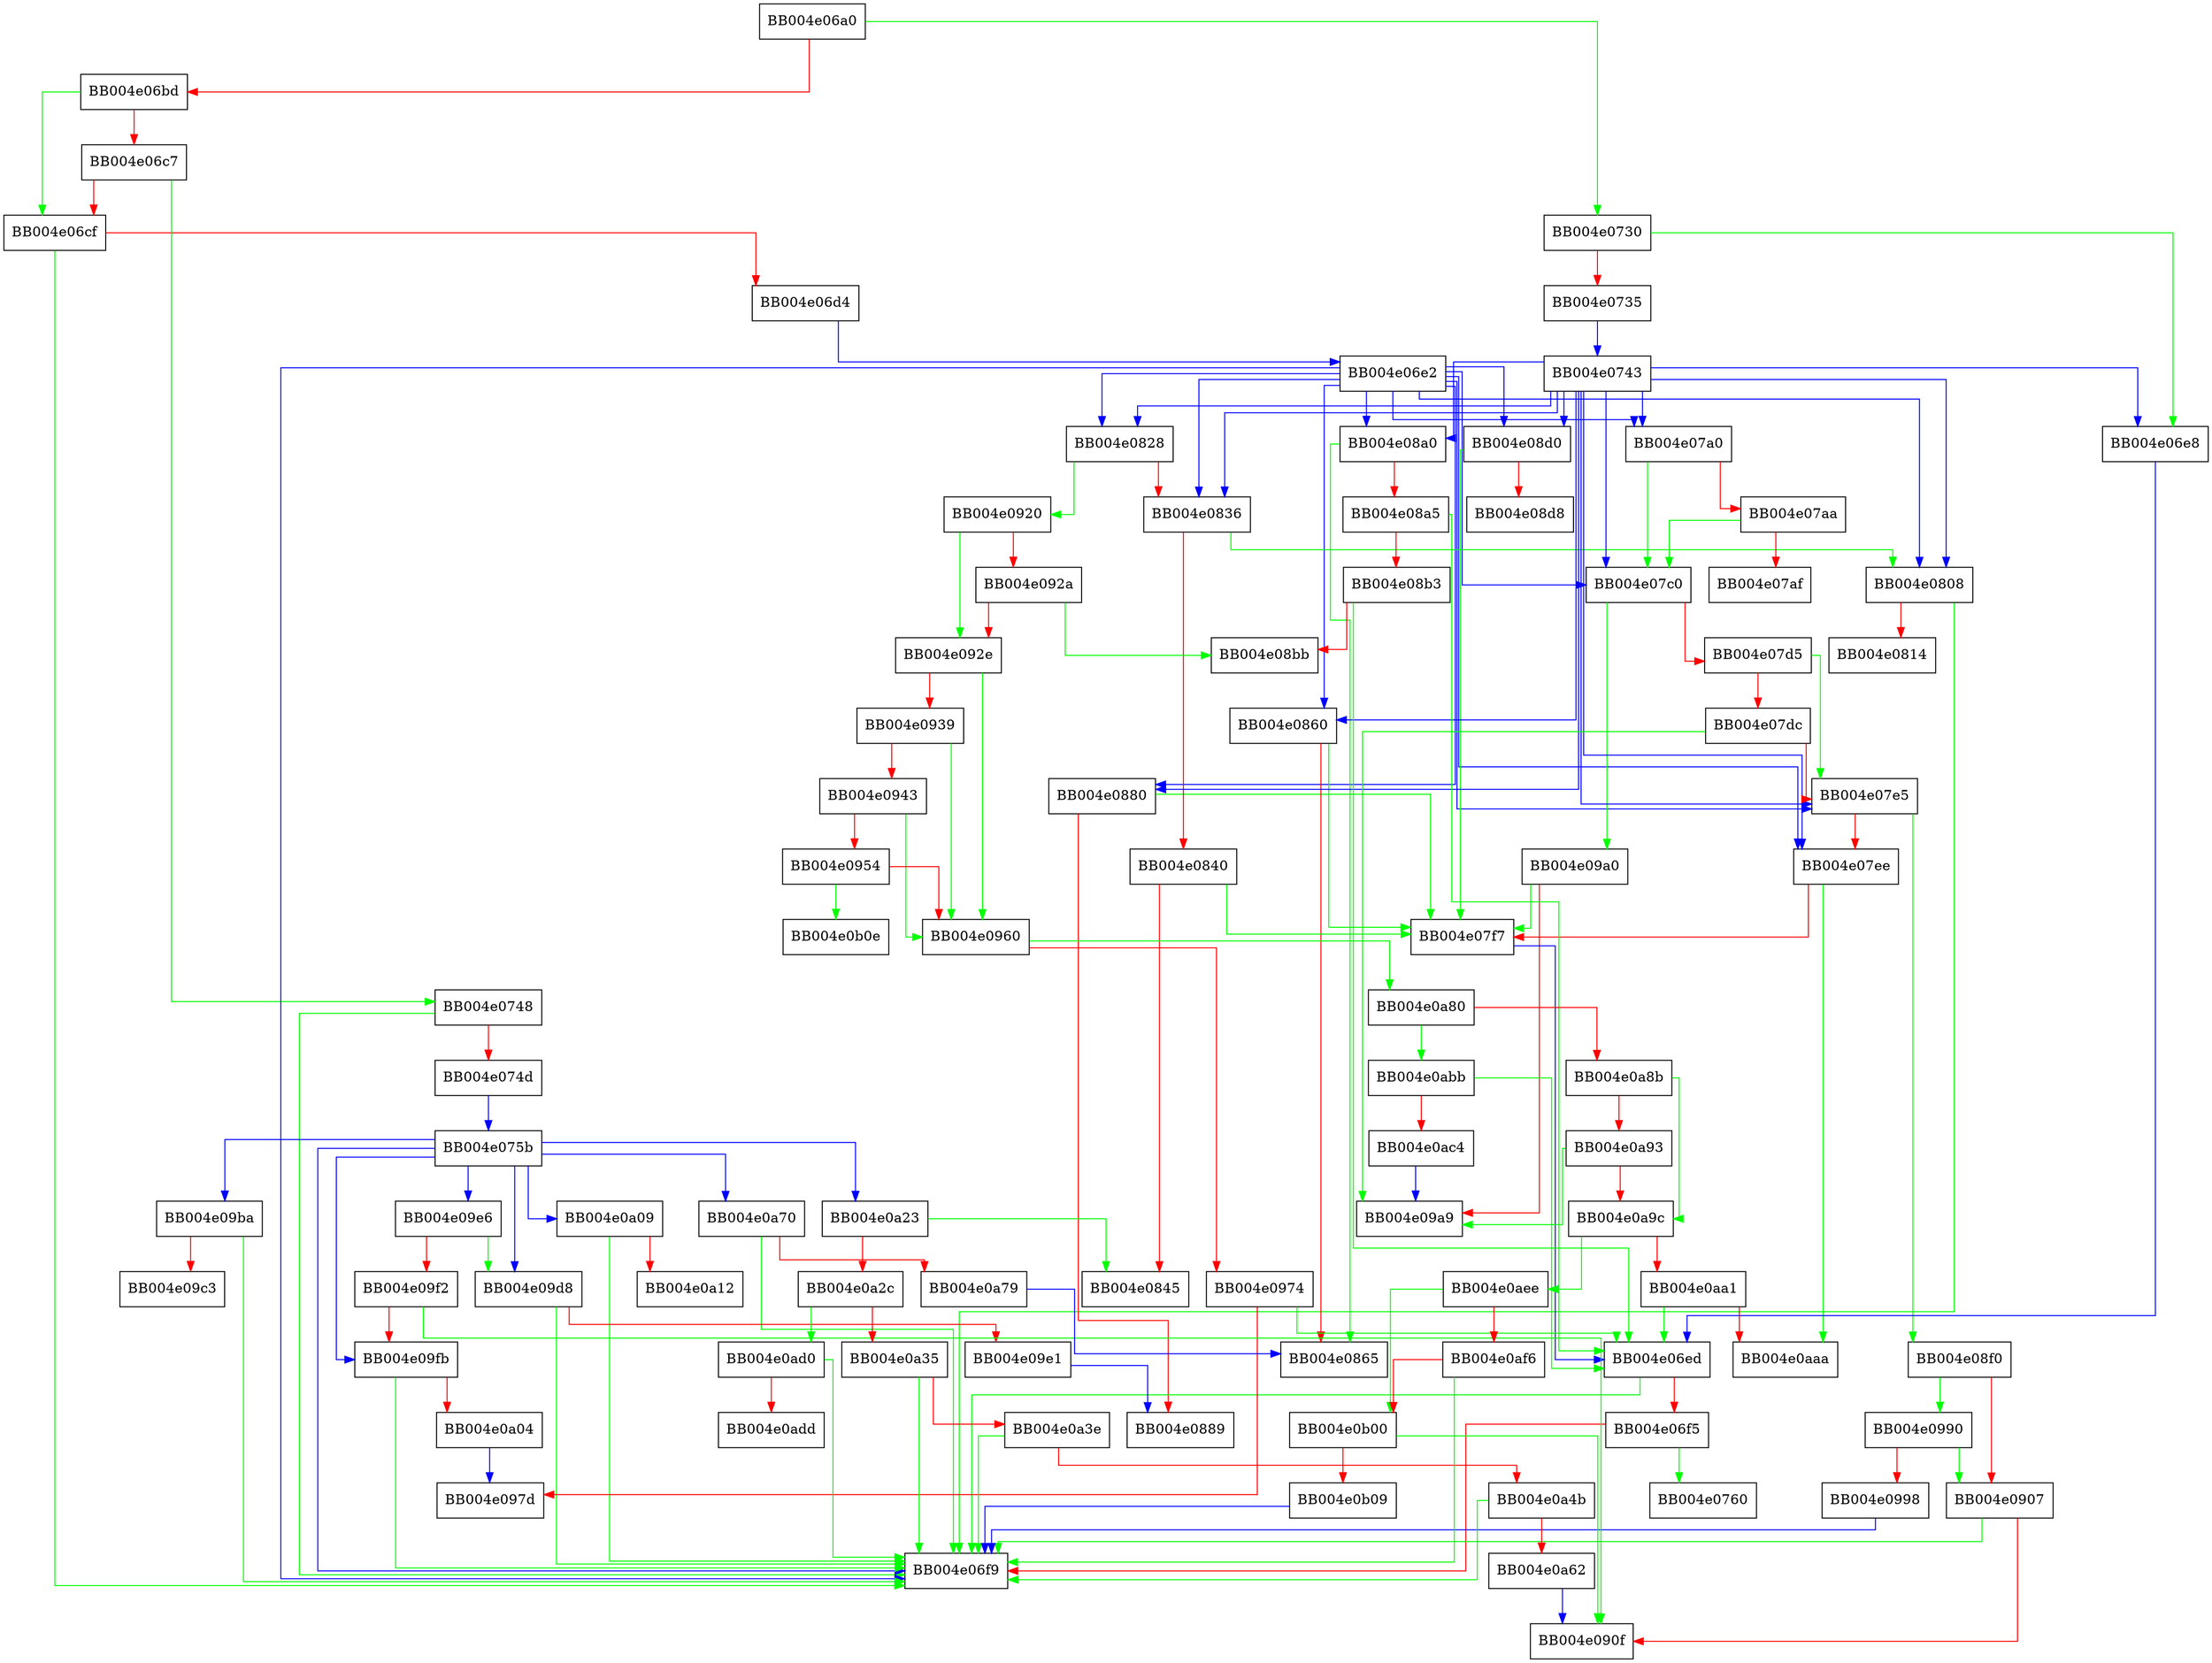 digraph ossl_statem_client_read_transition {
  node [shape="box"];
  graph [splines=ortho];
  BB004e06a0 -> BB004e0730 [color="green"];
  BB004e06a0 -> BB004e06bd [color="red"];
  BB004e06bd -> BB004e06cf [color="green"];
  BB004e06bd -> BB004e06c7 [color="red"];
  BB004e06c7 -> BB004e0748 [color="green"];
  BB004e06c7 -> BB004e06cf [color="red"];
  BB004e06cf -> BB004e06f9 [color="green"];
  BB004e06cf -> BB004e06d4 [color="red"];
  BB004e06d4 -> BB004e06e2 [color="blue"];
  BB004e06e2 -> BB004e06f9 [color="blue"];
  BB004e06e2 -> BB004e08d0 [color="blue"];
  BB004e06e2 -> BB004e0828 [color="blue"];
  BB004e06e2 -> BB004e07a0 [color="blue"];
  BB004e06e2 -> BB004e07c0 [color="blue"];
  BB004e06e2 -> BB004e07e5 [color="blue"];
  BB004e06e2 -> BB004e07ee [color="blue"];
  BB004e06e2 -> BB004e0808 [color="blue"];
  BB004e06e2 -> BB004e0880 [color="blue"];
  BB004e06e2 -> BB004e08a0 [color="blue"];
  BB004e06e2 -> BB004e0836 [color="blue"];
  BB004e06e2 -> BB004e0860 [color="blue"];
  BB004e06e8 -> BB004e06ed [color="blue"];
  BB004e06ed -> BB004e06f9 [color="green"];
  BB004e06ed -> BB004e06f5 [color="red"];
  BB004e06f5 -> BB004e0760 [color="green"];
  BB004e06f5 -> BB004e06f9 [color="red"];
  BB004e0730 -> BB004e06e8 [color="green"];
  BB004e0730 -> BB004e0735 [color="red"];
  BB004e0735 -> BB004e0743 [color="blue"];
  BB004e0743 -> BB004e06e8 [color="blue"];
  BB004e0743 -> BB004e08d0 [color="blue"];
  BB004e0743 -> BB004e0828 [color="blue"];
  BB004e0743 -> BB004e07a0 [color="blue"];
  BB004e0743 -> BB004e07c0 [color="blue"];
  BB004e0743 -> BB004e07e5 [color="blue"];
  BB004e0743 -> BB004e07ee [color="blue"];
  BB004e0743 -> BB004e0808 [color="blue"];
  BB004e0743 -> BB004e0880 [color="blue"];
  BB004e0743 -> BB004e08a0 [color="blue"];
  BB004e0743 -> BB004e0836 [color="blue"];
  BB004e0743 -> BB004e0860 [color="blue"];
  BB004e0748 -> BB004e06f9 [color="green"];
  BB004e0748 -> BB004e074d [color="red"];
  BB004e074d -> BB004e075b [color="blue"];
  BB004e075b -> BB004e06f9 [color="blue"];
  BB004e075b -> BB004e0a23 [color="blue"];
  BB004e075b -> BB004e0a09 [color="blue"];
  BB004e075b -> BB004e09ba [color="blue"];
  BB004e075b -> BB004e09fb [color="blue"];
  BB004e075b -> BB004e0a70 [color="blue"];
  BB004e075b -> BB004e09e6 [color="blue"];
  BB004e075b -> BB004e09d8 [color="blue"];
  BB004e07a0 -> BB004e07c0 [color="green"];
  BB004e07a0 -> BB004e07aa [color="red"];
  BB004e07aa -> BB004e07c0 [color="green"];
  BB004e07aa -> BB004e07af [color="red"];
  BB004e07c0 -> BB004e09a0 [color="green"];
  BB004e07c0 -> BB004e07d5 [color="red"];
  BB004e07d5 -> BB004e07e5 [color="green"];
  BB004e07d5 -> BB004e07dc [color="red"];
  BB004e07dc -> BB004e09a9 [color="green"];
  BB004e07dc -> BB004e07e5 [color="red"];
  BB004e07e5 -> BB004e08f0 [color="green"];
  BB004e07e5 -> BB004e07ee [color="red"];
  BB004e07ee -> BB004e0aaa [color="green"];
  BB004e07ee -> BB004e07f7 [color="red"];
  BB004e07f7 -> BB004e06ed [color="blue"];
  BB004e0808 -> BB004e06f9 [color="green"];
  BB004e0808 -> BB004e0814 [color="red"];
  BB004e0828 -> BB004e0920 [color="green"];
  BB004e0828 -> BB004e0836 [color="red"];
  BB004e0836 -> BB004e0808 [color="green"];
  BB004e0836 -> BB004e0840 [color="red"];
  BB004e0840 -> BB004e07f7 [color="green"];
  BB004e0840 -> BB004e0845 [color="red"];
  BB004e0860 -> BB004e07f7 [color="green"];
  BB004e0860 -> BB004e0865 [color="red"];
  BB004e0880 -> BB004e07f7 [color="green"];
  BB004e0880 -> BB004e0889 [color="red"];
  BB004e08a0 -> BB004e0865 [color="green"];
  BB004e08a0 -> BB004e08a5 [color="red"];
  BB004e08a5 -> BB004e06ed [color="green"];
  BB004e08a5 -> BB004e08b3 [color="red"];
  BB004e08b3 -> BB004e06ed [color="green"];
  BB004e08b3 -> BB004e08bb [color="red"];
  BB004e08d0 -> BB004e07f7 [color="green"];
  BB004e08d0 -> BB004e08d8 [color="red"];
  BB004e08f0 -> BB004e0990 [color="green"];
  BB004e08f0 -> BB004e0907 [color="red"];
  BB004e0907 -> BB004e06f9 [color="green"];
  BB004e0907 -> BB004e090f [color="red"];
  BB004e0920 -> BB004e092e [color="green"];
  BB004e0920 -> BB004e092a [color="red"];
  BB004e092a -> BB004e08bb [color="green"];
  BB004e092a -> BB004e092e [color="red"];
  BB004e092e -> BB004e0960 [color="green"];
  BB004e092e -> BB004e0939 [color="red"];
  BB004e0939 -> BB004e0960 [color="green"];
  BB004e0939 -> BB004e0943 [color="red"];
  BB004e0943 -> BB004e0960 [color="green"];
  BB004e0943 -> BB004e0954 [color="red"];
  BB004e0954 -> BB004e0b0e [color="green"];
  BB004e0954 -> BB004e0960 [color="red"];
  BB004e0960 -> BB004e0a80 [color="green"];
  BB004e0960 -> BB004e0974 [color="red"];
  BB004e0974 -> BB004e06ed [color="green"];
  BB004e0974 -> BB004e097d [color="red"];
  BB004e0990 -> BB004e0907 [color="green"];
  BB004e0990 -> BB004e0998 [color="red"];
  BB004e0998 -> BB004e06f9 [color="blue"];
  BB004e09a0 -> BB004e07f7 [color="green"];
  BB004e09a0 -> BB004e09a9 [color="red"];
  BB004e09ba -> BB004e06f9 [color="green"];
  BB004e09ba -> BB004e09c3 [color="red"];
  BB004e09d8 -> BB004e06f9 [color="green"];
  BB004e09d8 -> BB004e09e1 [color="red"];
  BB004e09e1 -> BB004e0889 [color="blue"];
  BB004e09e6 -> BB004e09d8 [color="green"];
  BB004e09e6 -> BB004e09f2 [color="red"];
  BB004e09f2 -> BB004e090f [color="green"];
  BB004e09f2 -> BB004e09fb [color="red"];
  BB004e09fb -> BB004e06f9 [color="green"];
  BB004e09fb -> BB004e0a04 [color="red"];
  BB004e0a04 -> BB004e097d [color="blue"];
  BB004e0a09 -> BB004e06f9 [color="green"];
  BB004e0a09 -> BB004e0a12 [color="red"];
  BB004e0a23 -> BB004e0845 [color="green"];
  BB004e0a23 -> BB004e0a2c [color="red"];
  BB004e0a2c -> BB004e0ad0 [color="green"];
  BB004e0a2c -> BB004e0a35 [color="red"];
  BB004e0a35 -> BB004e06f9 [color="green"];
  BB004e0a35 -> BB004e0a3e [color="red"];
  BB004e0a3e -> BB004e06f9 [color="green"];
  BB004e0a3e -> BB004e0a4b [color="red"];
  BB004e0a4b -> BB004e06f9 [color="green"];
  BB004e0a4b -> BB004e0a62 [color="red"];
  BB004e0a62 -> BB004e090f [color="blue"];
  BB004e0a70 -> BB004e06f9 [color="green"];
  BB004e0a70 -> BB004e0a79 [color="red"];
  BB004e0a79 -> BB004e0865 [color="blue"];
  BB004e0a80 -> BB004e0abb [color="green"];
  BB004e0a80 -> BB004e0a8b [color="red"];
  BB004e0a8b -> BB004e0a9c [color="green"];
  BB004e0a8b -> BB004e0a93 [color="red"];
  BB004e0a93 -> BB004e09a9 [color="green"];
  BB004e0a93 -> BB004e0a9c [color="red"];
  BB004e0a9c -> BB004e0aee [color="green"];
  BB004e0a9c -> BB004e0aa1 [color="red"];
  BB004e0aa1 -> BB004e06ed [color="green"];
  BB004e0aa1 -> BB004e0aaa [color="red"];
  BB004e0abb -> BB004e06ed [color="green"];
  BB004e0abb -> BB004e0ac4 [color="red"];
  BB004e0ac4 -> BB004e09a9 [color="blue"];
  BB004e0ad0 -> BB004e06f9 [color="green"];
  BB004e0ad0 -> BB004e0add [color="red"];
  BB004e0aee -> BB004e0b00 [color="green"];
  BB004e0aee -> BB004e0af6 [color="red"];
  BB004e0af6 -> BB004e06f9 [color="green"];
  BB004e0af6 -> BB004e0b00 [color="red"];
  BB004e0b00 -> BB004e090f [color="green"];
  BB004e0b00 -> BB004e0b09 [color="red"];
  BB004e0b09 -> BB004e06f9 [color="blue"];
}